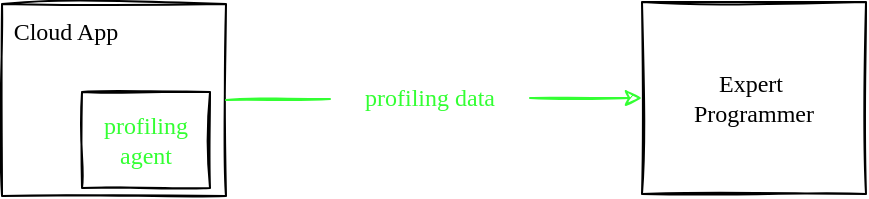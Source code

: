 <mxfile>
    <diagram id="0ot9EVYDW14Fd2PMvMEs" name="Page-1">
        <mxGraphModel dx="619" dy="611" grid="1" gridSize="4" guides="1" tooltips="1" connect="1" arrows="1" fold="1" page="1" pageScale="1" pageWidth="850" pageHeight="1100" math="0" shadow="0">
            <root>
                <mxCell id="0"/>
                <mxCell id="1" parent="0"/>
                <mxCell id="7" value="profiling data" style="text;html=1;align=center;verticalAlign=middle;whiteSpace=wrap;rounded=0;sketch=1;fontFamily=Comic Sans MS;fontColor=#33FF33;" vertex="1" parent="1">
                    <mxGeometry x="228" y="96" width="100" height="30" as="geometry"/>
                </mxCell>
                <mxCell id="2" value="" style="rounded=0;whiteSpace=wrap;html=1;sketch=1;fontFamily=Comic Sans MS;" vertex="1" parent="1">
                    <mxGeometry x="64" y="64" width="112" height="96" as="geometry"/>
                </mxCell>
                <mxCell id="3" value="Expert&amp;nbsp;&lt;br&gt;Programmer" style="rounded=0;whiteSpace=wrap;html=1;sketch=1;fontFamily=Comic Sans MS;fillColor=default;" vertex="1" parent="1">
                    <mxGeometry x="384" y="63" width="112" height="96" as="geometry"/>
                </mxCell>
                <mxCell id="4" value="" style="endArrow=classic;html=1;fontFamily=Comic Sans MS;exitX=1;exitY=0.5;exitDx=0;exitDy=0;sketch=1;startArrow=none;strokeColor=#33FF33;" edge="1" parent="1" source="7" target="3">
                    <mxGeometry width="50" height="50" relative="1" as="geometry">
                        <mxPoint x="372" y="338" as="sourcePoint"/>
                        <mxPoint x="422" y="288" as="targetPoint"/>
                    </mxGeometry>
                </mxCell>
                <mxCell id="5" value="profiling&lt;br&gt;agent" style="rounded=0;whiteSpace=wrap;html=1;sketch=1;fontFamily=Comic Sans MS;fontColor=#33FF33;" vertex="1" parent="1">
                    <mxGeometry x="104" y="108" width="64" height="48" as="geometry"/>
                </mxCell>
                <mxCell id="6" value="Cloud App" style="text;html=1;strokeColor=none;fillColor=none;align=center;verticalAlign=middle;whiteSpace=wrap;rounded=0;sketch=1;fontFamily=Comic Sans MS;" vertex="1" parent="1">
                    <mxGeometry x="66" y="63" width="60" height="30" as="geometry"/>
                </mxCell>
                <mxCell id="9" value="" style="endArrow=none;html=1;fontFamily=Comic Sans MS;exitX=1;exitY=0.5;exitDx=0;exitDy=0;sketch=1;strokeColor=#33FF33;" edge="1" parent="1" source="2" target="7">
                    <mxGeometry width="50" height="50" relative="1" as="geometry">
                        <mxPoint x="176" y="112" as="sourcePoint"/>
                        <mxPoint x="336" y="112" as="targetPoint"/>
                    </mxGeometry>
                </mxCell>
            </root>
        </mxGraphModel>
    </diagram>
</mxfile>